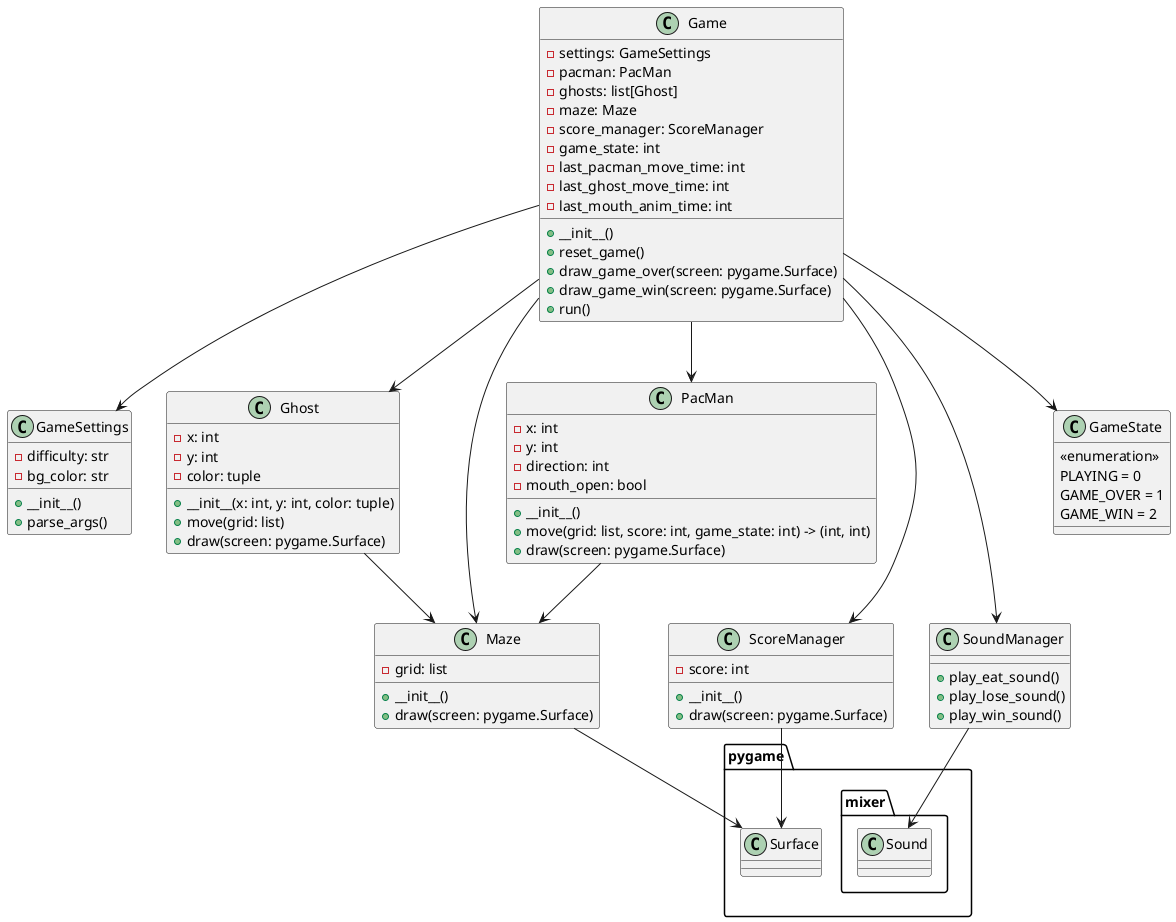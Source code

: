 @startuml

class GameSettings {
    - difficulty: str
    - bg_color: str
    + __init__()
    + parse_args()
}

class PacMan {
    - x: int
    - y: int
    - direction: int
    - mouth_open: bool
    + __init__()
    + move(grid: list, score: int, game_state: int) -> (int, int)
    + draw(screen: pygame.Surface)
}

class Ghost {
    - x: int
    - y: int
    - color: tuple
    + __init__(x: int, y: int, color: tuple)
    + move(grid: list)
    + draw(screen: pygame.Surface)
}

class Maze {
    - grid: list
    + __init__()
    + draw(screen: pygame.Surface)
}

class SoundManager {
    + play_eat_sound()
    + play_lose_sound()
    + play_win_sound()
}

class ScoreManager {
    - score: int
    + __init__()
    + draw(screen: pygame.Surface)
}

class GameState {
    <<enumeration>>
    PLAYING = 0
    GAME_OVER = 1
    GAME_WIN = 2
}

class Game {
    - settings: GameSettings
    - pacman: PacMan
    - ghosts: list[Ghost]
    - maze: Maze
    - score_manager: ScoreManager
    - game_state: int
    - last_pacman_move_time: int
    - last_ghost_move_time: int
    - last_mouth_anim_time: int
    + __init__()
    + reset_game()
    + draw_game_over(screen: pygame.Surface)
    + draw_game_win(screen: pygame.Surface)
    + run()
}

Game --> GameSettings
Game --> PacMan
Game --> Ghost
Game --> Maze
Game --> ScoreManager
Game --> GameState
Game --> SoundManager

PacMan --> Maze
Ghost --> Maze
ScoreManager --> pygame.Surface
Maze --> pygame.Surface
SoundManager --> pygame.mixer.Sound

@enduml
